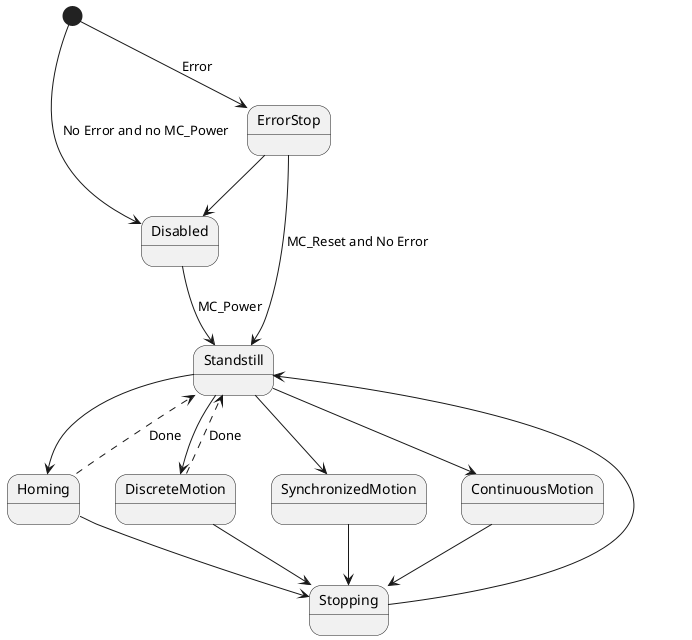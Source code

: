 @startuml

[*] --> Disabled : No Error and no MC_Power
[*] --> ErrorStop : Error
ErrorStop --> Standstill : MC_Reset and No Error
ErrorStop --> Disabled
Disabled --> Standstill : MC_Power
Standstill --> Homing
Stopping --> Standstill
Standstill --> DiscreteMotion
Standstill --> SynchronizedMotion
Standstill --> ContinuousMotion

Homing -[dashed]-> Standstill : Done
Homing --> Stopping

DiscreteMotion --> Stopping
DiscreteMotion -[dashed]-> Standstill : Done
SynchronizedMotion --> Stopping
ContinuousMotion --> Stopping

@enduml
